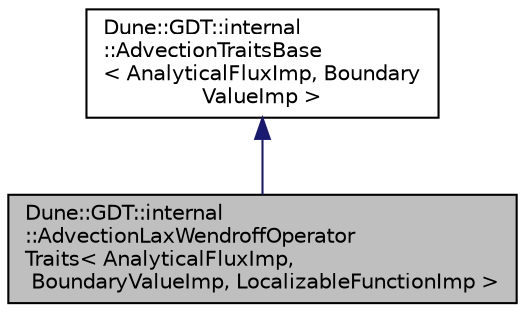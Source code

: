 digraph "Dune::GDT::internal::AdvectionLaxWendroffOperatorTraits&lt; AnalyticalFluxImp, BoundaryValueImp, LocalizableFunctionImp &gt;"
{
  edge [fontname="Helvetica",fontsize="10",labelfontname="Helvetica",labelfontsize="10"];
  node [fontname="Helvetica",fontsize="10",shape=record];
  Node0 [label="Dune::GDT::internal\l::AdvectionLaxWendroffOperator\lTraits\< AnalyticalFluxImp,\l BoundaryValueImp, LocalizableFunctionImp \>",height=0.2,width=0.4,color="black", fillcolor="grey75", style="filled", fontcolor="black"];
  Node1 -> Node0 [dir="back",color="midnightblue",fontsize="10",style="solid",fontname="Helvetica"];
  Node1 [label="Dune::GDT::internal\l::AdvectionTraitsBase\l\< AnalyticalFluxImp, Boundary\lValueImp \>",height=0.2,width=0.4,color="black", fillcolor="white", style="filled",URL="$a01843.html"];
}
